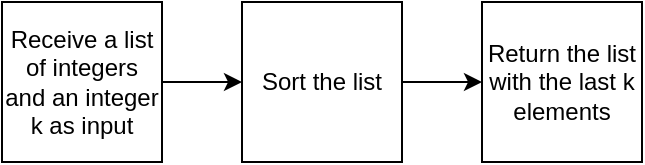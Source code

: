 <mxfile version="25.0.1">
  <diagram name="Page-1" id="gcOh2L13ghurHqlArtQZ">
    <mxGraphModel dx="1050" dy="627" grid="1" gridSize="10" guides="1" tooltips="1" connect="1" arrows="1" fold="1" page="1" pageScale="1" pageWidth="827" pageHeight="1169" background="#ffffff" math="0" shadow="0">
      <root>
        <mxCell id="0" />
        <mxCell id="1" parent="0" />
        <mxCell id="pkoyU2fwOPBfZemE1w7x-363" style="edgeStyle=orthogonalEdgeStyle;rounded=0;orthogonalLoop=1;jettySize=auto;html=1;exitX=1;exitY=0.5;exitDx=0;exitDy=0;entryX=0;entryY=0.5;entryDx=0;entryDy=0;" edge="1" parent="1" source="pkoyU2fwOPBfZemE1w7x-359" target="pkoyU2fwOPBfZemE1w7x-360">
          <mxGeometry relative="1" as="geometry" />
        </mxCell>
        <mxCell id="pkoyU2fwOPBfZemE1w7x-359" value="Receive a list of integers and an integer k as input" style="whiteSpace=wrap;html=1;aspect=fixed;" vertex="1" parent="1">
          <mxGeometry x="190" y="190" width="80" height="80" as="geometry" />
        </mxCell>
        <mxCell id="pkoyU2fwOPBfZemE1w7x-364" style="edgeStyle=orthogonalEdgeStyle;rounded=0;orthogonalLoop=1;jettySize=auto;html=1;exitX=1;exitY=0.5;exitDx=0;exitDy=0;entryX=0;entryY=0.5;entryDx=0;entryDy=0;" edge="1" parent="1" source="pkoyU2fwOPBfZemE1w7x-360" target="pkoyU2fwOPBfZemE1w7x-369">
          <mxGeometry relative="1" as="geometry">
            <mxPoint x="430" y="230" as="targetPoint" />
          </mxGeometry>
        </mxCell>
        <mxCell id="pkoyU2fwOPBfZemE1w7x-360" value="Sort the list" style="whiteSpace=wrap;html=1;aspect=fixed;fontSize=12;" vertex="1" parent="1">
          <mxGeometry x="310" y="190" width="80" height="80" as="geometry" />
        </mxCell>
        <mxCell id="pkoyU2fwOPBfZemE1w7x-369" value="Return the list with the last k elements" style="whiteSpace=wrap;html=1;aspect=fixed;fontSize=12;" vertex="1" parent="1">
          <mxGeometry x="430" y="190" width="80" height="80" as="geometry" />
        </mxCell>
      </root>
    </mxGraphModel>
  </diagram>
</mxfile>
